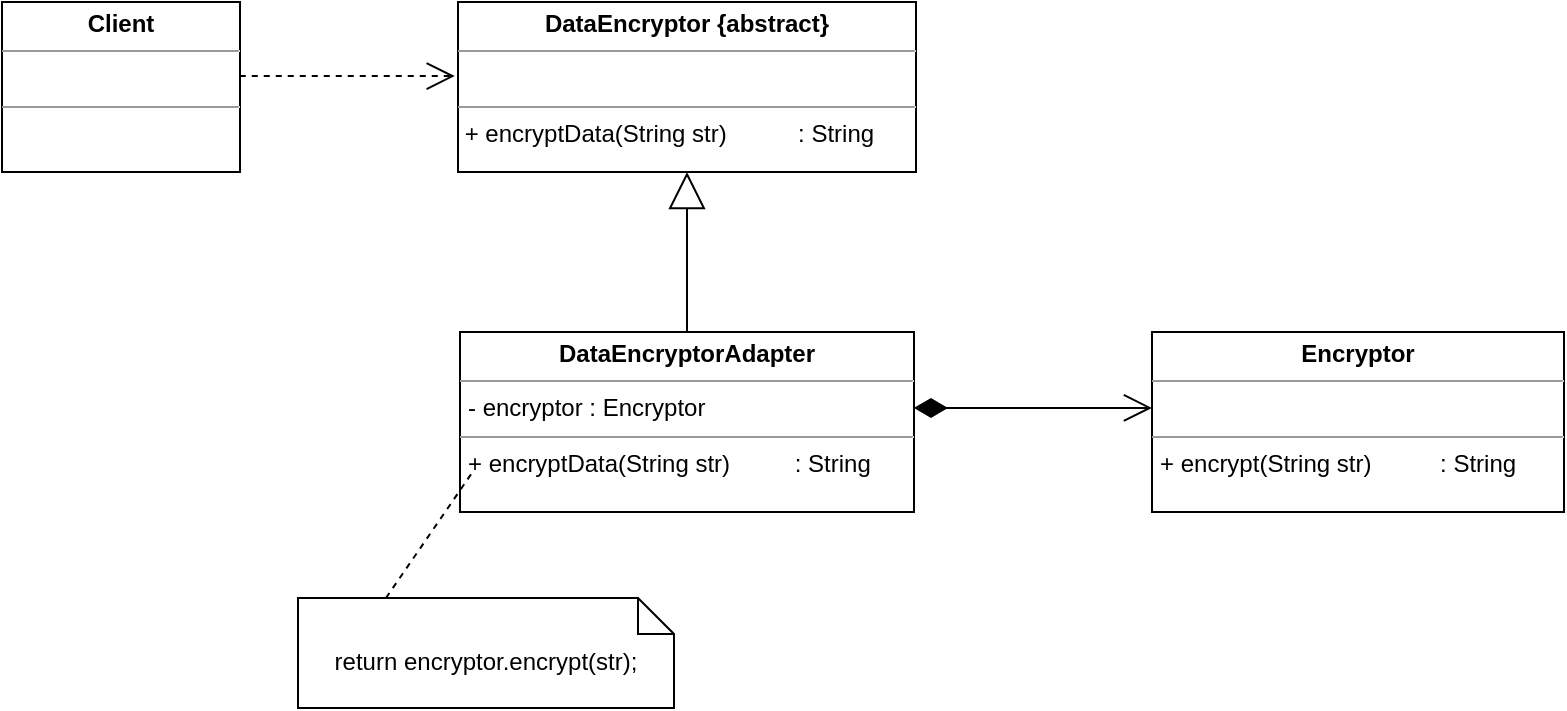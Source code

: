 <mxfile version="19.0.3" type="device"><diagram id="C5RBs43oDa-KdzZeNtuy" name="Page-1"><mxGraphModel dx="1358" dy="560" grid="0" gridSize="10" guides="1" tooltips="1" connect="1" arrows="1" fold="1" page="0" pageScale="1" pageWidth="827" pageHeight="1169" math="0" shadow="0"><root><mxCell id="WIyWlLk6GJQsqaUBKTNV-0"/><mxCell id="WIyWlLk6GJQsqaUBKTNV-1" parent="WIyWlLk6GJQsqaUBKTNV-0"/><mxCell id="jwa0niRDlR_utu5VypNi-0" value="&lt;p style=&quot;margin:0px;margin-top:4px;text-align:center;&quot;&gt;&lt;b&gt;DataEncryptor {abstract}&lt;/b&gt;&lt;/p&gt;&lt;hr size=&quot;1&quot;&gt;&lt;p style=&quot;margin:0px;margin-left:4px;&quot;&gt;&amp;nbsp;&lt;/p&gt;&lt;hr size=&quot;1&quot;&gt;&amp;nbsp;+ encryptData(String str) &lt;span style=&quot;white-space: pre;&quot;&gt;&#9;&lt;/span&gt;&amp;nbsp; &amp;nbsp;: String" style="verticalAlign=top;align=left;overflow=fill;fontSize=12;fontFamily=Helvetica;html=1;" vertex="1" parent="WIyWlLk6GJQsqaUBKTNV-1"><mxGeometry x="169" y="160" width="229" height="85" as="geometry"/></mxCell><mxCell id="jwa0niRDlR_utu5VypNi-1" value="&lt;p style=&quot;margin:0px;margin-top:4px;text-align:center;&quot;&gt;&lt;b&gt;DataEncryptorAdapter&lt;/b&gt;&lt;/p&gt;&lt;hr size=&quot;1&quot;&gt;&lt;p style=&quot;margin:0px;margin-left:4px;&quot;&gt;- encryptor : Encryptor&amp;nbsp;&lt;/p&gt;&lt;hr size=&quot;1&quot;&gt;&lt;p style=&quot;margin:0px;margin-left:4px;&quot;&gt;+ encryptData(String str) &lt;span style=&quot;white-space: pre;&quot;&gt;&#9;&lt;/span&gt;&amp;nbsp;: String&lt;/p&gt;" style="verticalAlign=top;align=left;overflow=fill;fontSize=12;fontFamily=Helvetica;html=1;" vertex="1" parent="WIyWlLk6GJQsqaUBKTNV-1"><mxGeometry x="170" y="325" width="227" height="90" as="geometry"/></mxCell><mxCell id="jwa0niRDlR_utu5VypNi-2" value="" style="endArrow=block;endSize=16;endFill=0;html=1;rounded=0;exitX=0.5;exitY=0;exitDx=0;exitDy=0;entryX=0.5;entryY=1;entryDx=0;entryDy=0;" edge="1" parent="WIyWlLk6GJQsqaUBKTNV-1" source="jwa0niRDlR_utu5VypNi-1" target="jwa0niRDlR_utu5VypNi-0"><mxGeometry width="160" relative="1" as="geometry"><mxPoint x="117" y="480" as="sourcePoint"/><mxPoint x="277" y="480" as="targetPoint"/></mxGeometry></mxCell><mxCell id="jwa0niRDlR_utu5VypNi-3" value="&lt;p style=&quot;margin:0px;margin-top:4px;text-align:center;&quot;&gt;&lt;b&gt;Encryptor&lt;/b&gt;&lt;/p&gt;&lt;hr size=&quot;1&quot;&gt;&lt;p style=&quot;margin:0px;margin-left:4px;&quot;&gt;&lt;br&gt;&lt;/p&gt;&lt;hr size=&quot;1&quot;&gt;&lt;p style=&quot;margin:0px;margin-left:4px;&quot;&gt;+ encrypt(String str) &lt;span style=&quot;white-space: pre;&quot;&gt;&#9;&lt;/span&gt;&amp;nbsp; : String&lt;/p&gt;" style="verticalAlign=top;align=left;overflow=fill;fontSize=12;fontFamily=Helvetica;html=1;" vertex="1" parent="WIyWlLk6GJQsqaUBKTNV-1"><mxGeometry x="516" y="325" width="206" height="90" as="geometry"/></mxCell><mxCell id="jwa0niRDlR_utu5VypNi-4" value="" style="endArrow=open;html=1;endSize=12;startArrow=diamondThin;startSize=14;startFill=1;edgeStyle=orthogonalEdgeStyle;align=left;verticalAlign=bottom;rounded=0;exitX=1;exitY=0.422;exitDx=0;exitDy=0;exitPerimeter=0;entryX=0;entryY=0.422;entryDx=0;entryDy=0;entryPerimeter=0;" edge="1" parent="WIyWlLk6GJQsqaUBKTNV-1" source="jwa0niRDlR_utu5VypNi-1" target="jwa0niRDlR_utu5VypNi-3"><mxGeometry x="-1" y="3" relative="1" as="geometry"><mxPoint x="414" y="364" as="sourcePoint"/><mxPoint x="530" y="363" as="targetPoint"/></mxGeometry></mxCell><mxCell id="jwa0niRDlR_utu5VypNi-5" value="return encryptor.encrypt(str);" style="shape=note2;boundedLbl=1;whiteSpace=wrap;html=1;size=18;verticalAlign=top;align=center;" vertex="1" parent="WIyWlLk6GJQsqaUBKTNV-1"><mxGeometry x="89" y="458" width="188" height="55" as="geometry"/></mxCell><mxCell id="jwa0niRDlR_utu5VypNi-6" value="" style="endArrow=none;html=1;rounded=0;exitX=0.234;exitY=0;exitDx=0;exitDy=0;exitPerimeter=0;dashed=1;" edge="1" parent="WIyWlLk6GJQsqaUBKTNV-1" source="jwa0niRDlR_utu5VypNi-5"><mxGeometry relative="1" as="geometry"><mxPoint x="90" y="443" as="sourcePoint"/><mxPoint x="177" y="394" as="targetPoint"/></mxGeometry></mxCell><mxCell id="jwa0niRDlR_utu5VypNi-9" value="&lt;p style=&quot;margin:0px;margin-top:4px;text-align:center;&quot;&gt;&lt;b&gt;Client&lt;/b&gt;&lt;/p&gt;&lt;hr size=&quot;1&quot;&gt;&lt;p style=&quot;margin:0px;margin-left:4px;&quot;&gt;&lt;br&gt;&lt;/p&gt;&lt;hr size=&quot;1&quot;&gt;&lt;p style=&quot;margin:0px;margin-left:4px;&quot;&gt;&amp;nbsp;&lt;/p&gt;" style="verticalAlign=top;align=left;overflow=fill;fontSize=12;fontFamily=Helvetica;html=1;" vertex="1" parent="WIyWlLk6GJQsqaUBKTNV-1"><mxGeometry x="-59" y="160" width="119" height="85" as="geometry"/></mxCell><mxCell id="jwa0niRDlR_utu5VypNi-11" value="" style="endArrow=open;endSize=12;dashed=1;html=1;rounded=0;exitX=0.999;exitY=0.436;exitDx=0;exitDy=0;exitPerimeter=0;entryX=-0.007;entryY=0.436;entryDx=0;entryDy=0;entryPerimeter=0;" edge="1" parent="WIyWlLk6GJQsqaUBKTNV-1" source="jwa0niRDlR_utu5VypNi-9" target="jwa0niRDlR_utu5VypNi-0"><mxGeometry width="160" relative="1" as="geometry"><mxPoint x="10" y="368" as="sourcePoint"/><mxPoint x="170" y="368" as="targetPoint"/></mxGeometry></mxCell></root></mxGraphModel></diagram></mxfile>